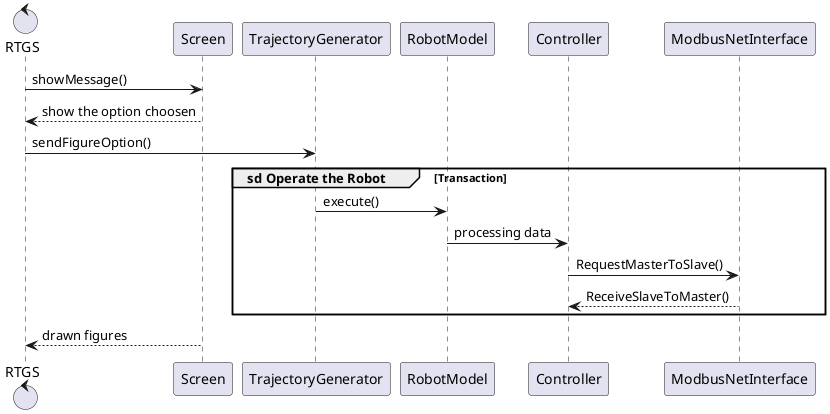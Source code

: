 @startuml
control RTGS as Foo3
Foo3 -> Screen: showMessage()
Screen --> Foo3: show the option choosen
Foo3 -> TrajectoryGenerator: sendFigureOption()
group sd Operate the Robot [Transaction]
    TrajectoryGenerator -> RobotModel:execute()
    RobotModel -> Controller: processing data
    Controller -> ModbusNetInterface: RequestMasterToSlave()
    ModbusNetInterface-->Controller: ReceiveSlaveToMaster()
end
Screen --> Foo3: drawn figures
@enduml